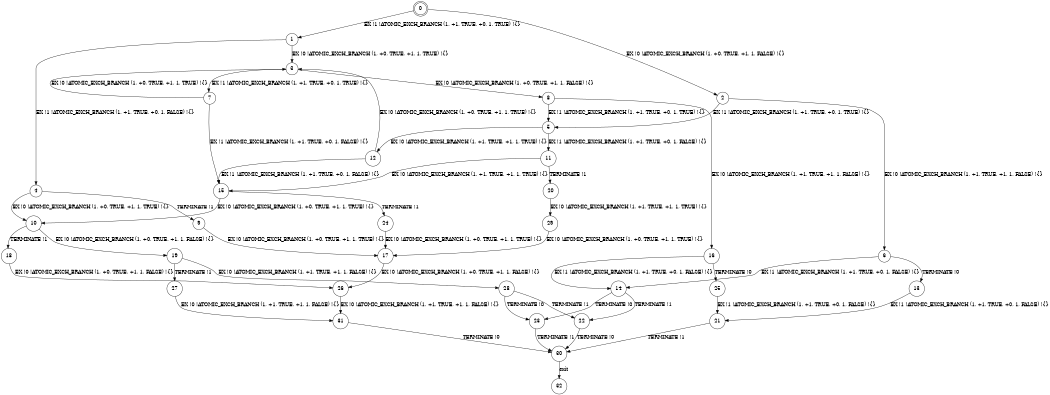 digraph BCG {
size = "7, 10.5";
center = TRUE;
node [shape = circle];
0 [peripheries = 2];
0 -> 1 [label = "EX !1 !ATOMIC_EXCH_BRANCH (1, +1, TRUE, +0, 1, TRUE) !{}"];
0 -> 2 [label = "EX !0 !ATOMIC_EXCH_BRANCH (1, +0, TRUE, +1, 1, FALSE) !{}"];
1 -> 3 [label = "EX !0 !ATOMIC_EXCH_BRANCH (1, +0, TRUE, +1, 1, TRUE) !{}"];
1 -> 4 [label = "EX !1 !ATOMIC_EXCH_BRANCH (1, +1, TRUE, +0, 1, FALSE) !{}"];
2 -> 5 [label = "EX !1 !ATOMIC_EXCH_BRANCH (1, +1, TRUE, +0, 1, TRUE) !{}"];
2 -> 6 [label = "EX !0 !ATOMIC_EXCH_BRANCH (1, +1, TRUE, +1, 1, FALSE) !{}"];
3 -> 7 [label = "EX !1 !ATOMIC_EXCH_BRANCH (1, +1, TRUE, +0, 1, TRUE) !{}"];
3 -> 8 [label = "EX !0 !ATOMIC_EXCH_BRANCH (1, +0, TRUE, +1, 1, FALSE) !{}"];
4 -> 9 [label = "TERMINATE !1"];
4 -> 10 [label = "EX !0 !ATOMIC_EXCH_BRANCH (1, +0, TRUE, +1, 1, TRUE) !{}"];
5 -> 11 [label = "EX !1 !ATOMIC_EXCH_BRANCH (1, +1, TRUE, +0, 1, FALSE) !{}"];
5 -> 12 [label = "EX !0 !ATOMIC_EXCH_BRANCH (1, +1, TRUE, +1, 1, TRUE) !{}"];
6 -> 13 [label = "TERMINATE !0"];
6 -> 14 [label = "EX !1 !ATOMIC_EXCH_BRANCH (1, +1, TRUE, +0, 1, FALSE) !{}"];
7 -> 15 [label = "EX !1 !ATOMIC_EXCH_BRANCH (1, +1, TRUE, +0, 1, FALSE) !{}"];
7 -> 3 [label = "EX !0 !ATOMIC_EXCH_BRANCH (1, +0, TRUE, +1, 1, TRUE) !{}"];
8 -> 5 [label = "EX !1 !ATOMIC_EXCH_BRANCH (1, +1, TRUE, +0, 1, TRUE) !{}"];
8 -> 16 [label = "EX !0 !ATOMIC_EXCH_BRANCH (1, +1, TRUE, +1, 1, FALSE) !{}"];
9 -> 17 [label = "EX !0 !ATOMIC_EXCH_BRANCH (1, +0, TRUE, +1, 1, TRUE) !{}"];
10 -> 18 [label = "TERMINATE !1"];
10 -> 19 [label = "EX !0 !ATOMIC_EXCH_BRANCH (1, +0, TRUE, +1, 1, FALSE) !{}"];
11 -> 20 [label = "TERMINATE !1"];
11 -> 15 [label = "EX !0 !ATOMIC_EXCH_BRANCH (1, +1, TRUE, +1, 1, TRUE) !{}"];
12 -> 15 [label = "EX !1 !ATOMIC_EXCH_BRANCH (1, +1, TRUE, +0, 1, FALSE) !{}"];
12 -> 3 [label = "EX !0 !ATOMIC_EXCH_BRANCH (1, +0, TRUE, +1, 1, TRUE) !{}"];
13 -> 21 [label = "EX !1 !ATOMIC_EXCH_BRANCH (1, +1, TRUE, +0, 1, FALSE) !{}"];
14 -> 22 [label = "TERMINATE !1"];
14 -> 23 [label = "TERMINATE !0"];
15 -> 24 [label = "TERMINATE !1"];
15 -> 10 [label = "EX !0 !ATOMIC_EXCH_BRANCH (1, +0, TRUE, +1, 1, TRUE) !{}"];
16 -> 25 [label = "TERMINATE !0"];
16 -> 14 [label = "EX !1 !ATOMIC_EXCH_BRANCH (1, +1, TRUE, +0, 1, FALSE) !{}"];
17 -> 26 [label = "EX !0 !ATOMIC_EXCH_BRANCH (1, +0, TRUE, +1, 1, FALSE) !{}"];
18 -> 26 [label = "EX !0 !ATOMIC_EXCH_BRANCH (1, +0, TRUE, +1, 1, FALSE) !{}"];
19 -> 27 [label = "TERMINATE !1"];
19 -> 28 [label = "EX !0 !ATOMIC_EXCH_BRANCH (1, +1, TRUE, +1, 1, FALSE) !{}"];
20 -> 29 [label = "EX !0 !ATOMIC_EXCH_BRANCH (1, +1, TRUE, +1, 1, TRUE) !{}"];
21 -> 30 [label = "TERMINATE !1"];
22 -> 30 [label = "TERMINATE !0"];
23 -> 30 [label = "TERMINATE !1"];
24 -> 17 [label = "EX !0 !ATOMIC_EXCH_BRANCH (1, +0, TRUE, +1, 1, TRUE) !{}"];
25 -> 21 [label = "EX !1 !ATOMIC_EXCH_BRANCH (1, +1, TRUE, +0, 1, FALSE) !{}"];
26 -> 31 [label = "EX !0 !ATOMIC_EXCH_BRANCH (1, +1, TRUE, +1, 1, FALSE) !{}"];
27 -> 31 [label = "EX !0 !ATOMIC_EXCH_BRANCH (1, +1, TRUE, +1, 1, FALSE) !{}"];
28 -> 22 [label = "TERMINATE !1"];
28 -> 23 [label = "TERMINATE !0"];
29 -> 17 [label = "EX !0 !ATOMIC_EXCH_BRANCH (1, +0, TRUE, +1, 1, TRUE) !{}"];
30 -> 32 [label = "exit"];
31 -> 30 [label = "TERMINATE !0"];
}
